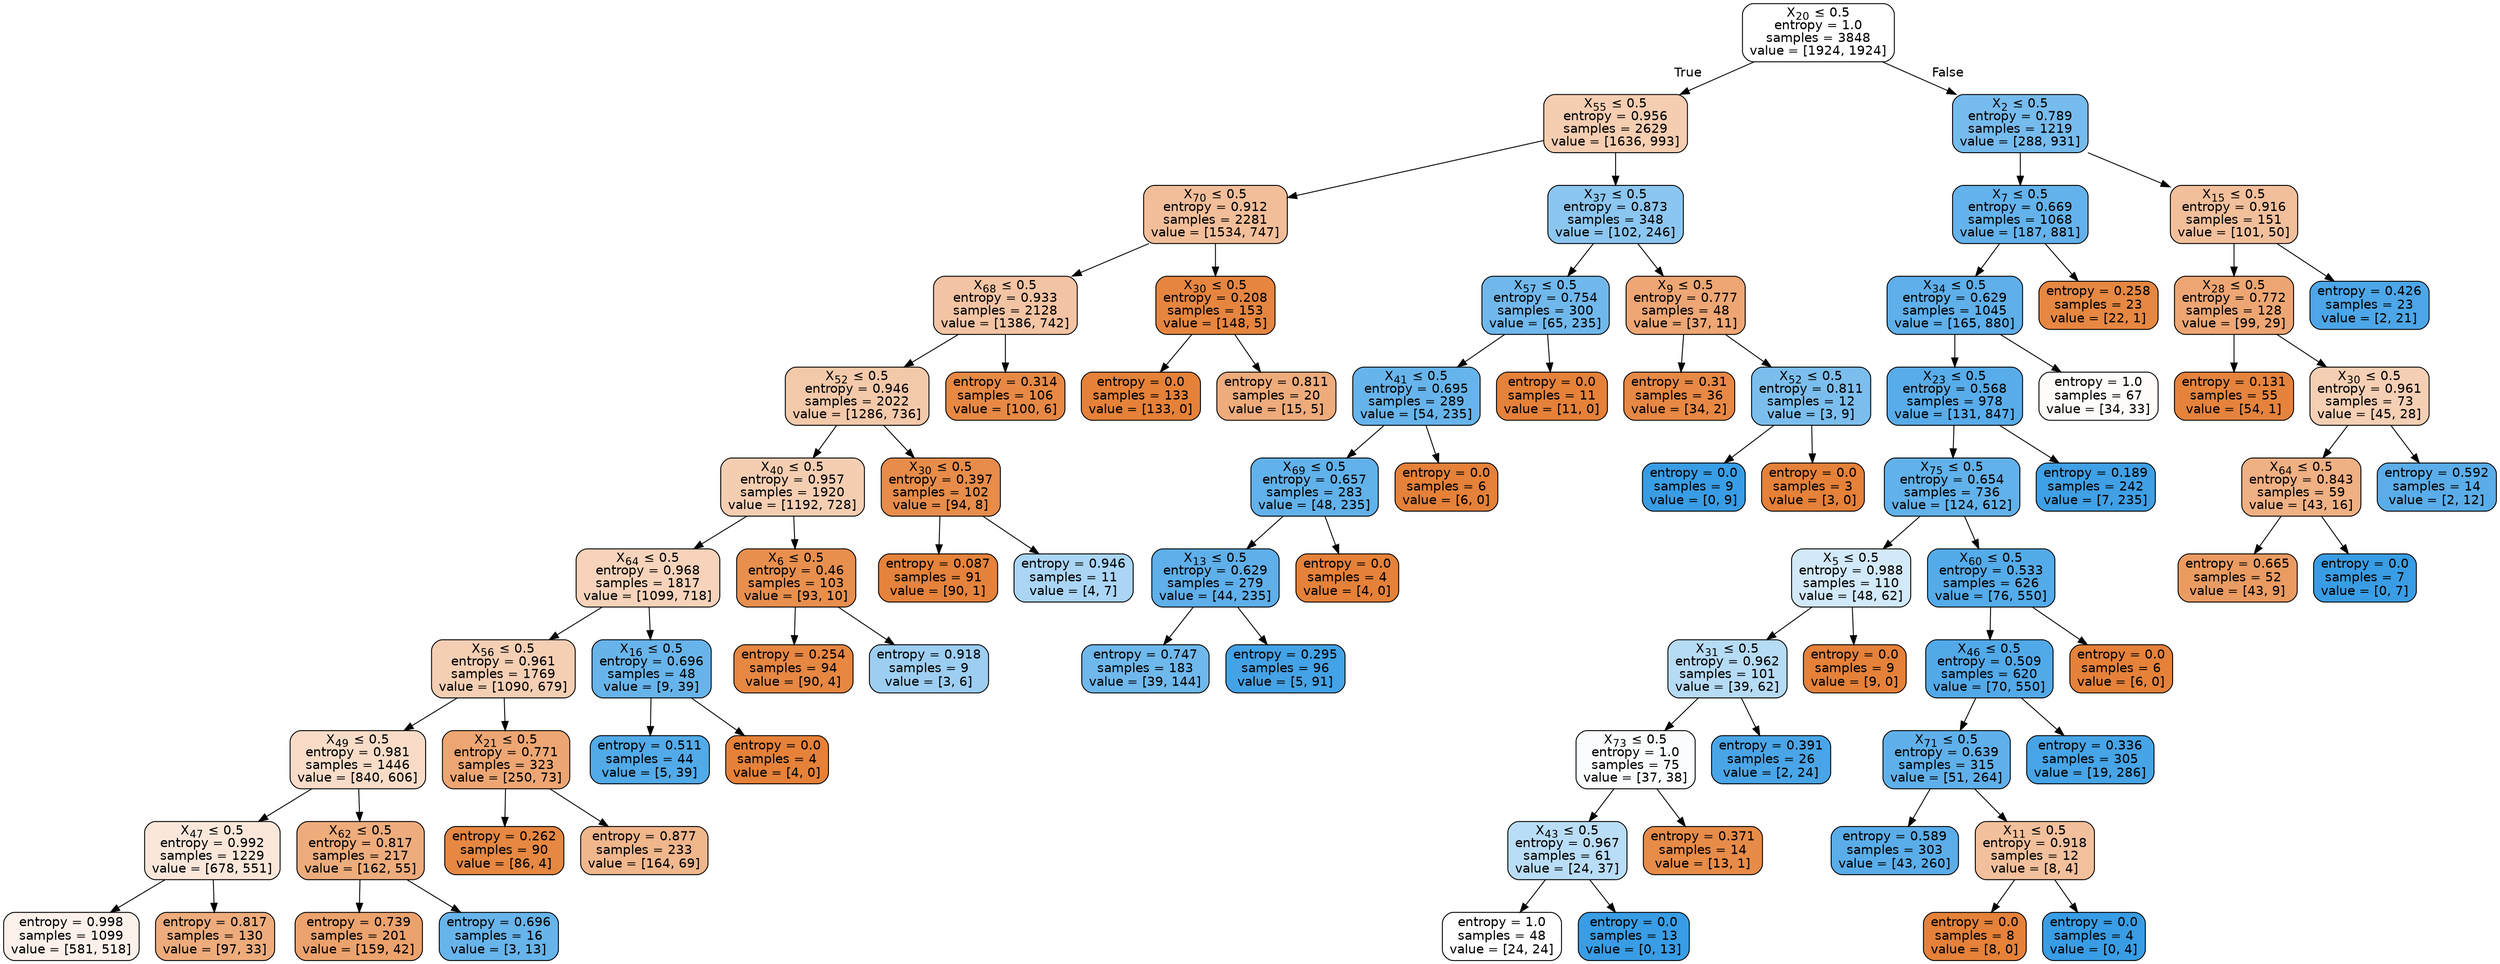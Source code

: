 digraph Tree {
node [shape=box, style="filled, rounded", color="black", fontname=helvetica] ;
edge [fontname=helvetica] ;
0 [label=<X<SUB>20</SUB> &le; 0.5<br/>entropy = 1.0<br/>samples = 3848<br/>value = [1924, 1924]>, fillcolor="#ffffff"] ;
1 [label=<X<SUB>55</SUB> &le; 0.5<br/>entropy = 0.956<br/>samples = 2629<br/>value = [1636, 993]>, fillcolor="#f5cdb1"] ;
0 -> 1 [labeldistance=2.5, labelangle=45, headlabel="True"] ;
2 [label=<X<SUB>70</SUB> &le; 0.5<br/>entropy = 0.912<br/>samples = 2281<br/>value = [1534, 747]>, fillcolor="#f2be99"] ;
1 -> 2 ;
3 [label=<X<SUB>68</SUB> &le; 0.5<br/>entropy = 0.933<br/>samples = 2128<br/>value = [1386, 742]>, fillcolor="#f3c4a3"] ;
2 -> 3 ;
4 [label=<X<SUB>52</SUB> &le; 0.5<br/>entropy = 0.946<br/>samples = 2022<br/>value = [1286, 736]>, fillcolor="#f4c9aa"] ;
3 -> 4 ;
5 [label=<X<SUB>40</SUB> &le; 0.5<br/>entropy = 0.957<br/>samples = 1920<br/>value = [1192, 728]>, fillcolor="#f5ceb2"] ;
4 -> 5 ;
6 [label=<X<SUB>64</SUB> &le; 0.5<br/>entropy = 0.968<br/>samples = 1817<br/>value = [1099, 718]>, fillcolor="#f6d3ba"] ;
5 -> 6 ;
7 [label=<X<SUB>56</SUB> &le; 0.5<br/>entropy = 0.961<br/>samples = 1769<br/>value = [1090, 679]>, fillcolor="#f5cfb4"] ;
6 -> 7 ;
8 [label=<X<SUB>49</SUB> &le; 0.5<br/>entropy = 0.981<br/>samples = 1446<br/>value = [840, 606]>, fillcolor="#f8dcc8"] ;
7 -> 8 ;
9 [label=<X<SUB>47</SUB> &le; 0.5<br/>entropy = 0.992<br/>samples = 1229<br/>value = [678, 551]>, fillcolor="#fae7da"] ;
8 -> 9 ;
10 [label=<entropy = 0.998<br/>samples = 1099<br/>value = [581, 518]>, fillcolor="#fcf1ea"] ;
9 -> 10 ;
11 [label=<entropy = 0.817<br/>samples = 130<br/>value = [97, 33]>, fillcolor="#eeac7c"] ;
9 -> 11 ;
12 [label=<X<SUB>62</SUB> &le; 0.5<br/>entropy = 0.817<br/>samples = 217<br/>value = [162, 55]>, fillcolor="#eeac7c"] ;
8 -> 12 ;
13 [label=<entropy = 0.739<br/>samples = 201<br/>value = [159, 42]>, fillcolor="#eca26d"] ;
12 -> 13 ;
14 [label=<entropy = 0.696<br/>samples = 16<br/>value = [3, 13]>, fillcolor="#67b4eb"] ;
12 -> 14 ;
15 [label=<X<SUB>21</SUB> &le; 0.5<br/>entropy = 0.771<br/>samples = 323<br/>value = [250, 73]>, fillcolor="#eda673"] ;
7 -> 15 ;
16 [label=<entropy = 0.262<br/>samples = 90<br/>value = [86, 4]>, fillcolor="#e68742"] ;
15 -> 16 ;
17 [label=<entropy = 0.877<br/>samples = 233<br/>value = [164, 69]>, fillcolor="#f0b68c"] ;
15 -> 17 ;
18 [label=<X<SUB>16</SUB> &le; 0.5<br/>entropy = 0.696<br/>samples = 48<br/>value = [9, 39]>, fillcolor="#67b4eb"] ;
6 -> 18 ;
19 [label=<entropy = 0.511<br/>samples = 44<br/>value = [5, 39]>, fillcolor="#52aae8"] ;
18 -> 19 ;
20 [label=<entropy = 0.0<br/>samples = 4<br/>value = [4, 0]>, fillcolor="#e58139"] ;
18 -> 20 ;
21 [label=<X<SUB>6</SUB> &le; 0.5<br/>entropy = 0.46<br/>samples = 103<br/>value = [93, 10]>, fillcolor="#e88f4e"] ;
5 -> 21 ;
22 [label=<entropy = 0.254<br/>samples = 94<br/>value = [90, 4]>, fillcolor="#e68742"] ;
21 -> 22 ;
23 [label=<entropy = 0.918<br/>samples = 9<br/>value = [3, 6]>, fillcolor="#9ccef2"] ;
21 -> 23 ;
24 [label=<X<SUB>30</SUB> &le; 0.5<br/>entropy = 0.397<br/>samples = 102<br/>value = [94, 8]>, fillcolor="#e78c4a"] ;
4 -> 24 ;
25 [label=<entropy = 0.087<br/>samples = 91<br/>value = [90, 1]>, fillcolor="#e5823b"] ;
24 -> 25 ;
26 [label=<entropy = 0.946<br/>samples = 11<br/>value = [4, 7]>, fillcolor="#aad5f4"] ;
24 -> 26 ;
27 [label=<entropy = 0.314<br/>samples = 106<br/>value = [100, 6]>, fillcolor="#e78945"] ;
3 -> 27 ;
28 [label=<X<SUB>30</SUB> &le; 0.5<br/>entropy = 0.208<br/>samples = 153<br/>value = [148, 5]>, fillcolor="#e68540"] ;
2 -> 28 ;
29 [label=<entropy = 0.0<br/>samples = 133<br/>value = [133, 0]>, fillcolor="#e58139"] ;
28 -> 29 ;
30 [label=<entropy = 0.811<br/>samples = 20<br/>value = [15, 5]>, fillcolor="#eeab7b"] ;
28 -> 30 ;
31 [label=<X<SUB>37</SUB> &le; 0.5<br/>entropy = 0.873<br/>samples = 348<br/>value = [102, 246]>, fillcolor="#8bc6f0"] ;
1 -> 31 ;
32 [label=<X<SUB>57</SUB> &le; 0.5<br/>entropy = 0.754<br/>samples = 300<br/>value = [65, 235]>, fillcolor="#70b8ec"] ;
31 -> 32 ;
33 [label=<X<SUB>41</SUB> &le; 0.5<br/>entropy = 0.695<br/>samples = 289<br/>value = [54, 235]>, fillcolor="#66b4eb"] ;
32 -> 33 ;
34 [label=<X<SUB>69</SUB> &le; 0.5<br/>entropy = 0.657<br/>samples = 283<br/>value = [48, 235]>, fillcolor="#61b1ea"] ;
33 -> 34 ;
35 [label=<X<SUB>13</SUB> &le; 0.5<br/>entropy = 0.629<br/>samples = 279<br/>value = [44, 235]>, fillcolor="#5eafea"] ;
34 -> 35 ;
36 [label=<entropy = 0.747<br/>samples = 183<br/>value = [39, 144]>, fillcolor="#6fb8ec"] ;
35 -> 36 ;
37 [label=<entropy = 0.295<br/>samples = 96<br/>value = [5, 91]>, fillcolor="#44a2e6"] ;
35 -> 37 ;
38 [label=<entropy = 0.0<br/>samples = 4<br/>value = [4, 0]>, fillcolor="#e58139"] ;
34 -> 38 ;
39 [label=<entropy = 0.0<br/>samples = 6<br/>value = [6, 0]>, fillcolor="#e58139"] ;
33 -> 39 ;
40 [label=<entropy = 0.0<br/>samples = 11<br/>value = [11, 0]>, fillcolor="#e58139"] ;
32 -> 40 ;
41 [label=<X<SUB>9</SUB> &le; 0.5<br/>entropy = 0.777<br/>samples = 48<br/>value = [37, 11]>, fillcolor="#eda674"] ;
31 -> 41 ;
42 [label=<entropy = 0.31<br/>samples = 36<br/>value = [34, 2]>, fillcolor="#e78845"] ;
41 -> 42 ;
43 [label=<X<SUB>52</SUB> &le; 0.5<br/>entropy = 0.811<br/>samples = 12<br/>value = [3, 9]>, fillcolor="#7bbeee"] ;
41 -> 43 ;
44 [label=<entropy = 0.0<br/>samples = 9<br/>value = [0, 9]>, fillcolor="#399de5"] ;
43 -> 44 ;
45 [label=<entropy = 0.0<br/>samples = 3<br/>value = [3, 0]>, fillcolor="#e58139"] ;
43 -> 45 ;
46 [label=<X<SUB>2</SUB> &le; 0.5<br/>entropy = 0.789<br/>samples = 1219<br/>value = [288, 931]>, fillcolor="#76bbed"] ;
0 -> 46 [labeldistance=2.5, labelangle=-45, headlabel="False"] ;
47 [label=<X<SUB>7</SUB> &le; 0.5<br/>entropy = 0.669<br/>samples = 1068<br/>value = [187, 881]>, fillcolor="#63b2eb"] ;
46 -> 47 ;
48 [label=<X<SUB>34</SUB> &le; 0.5<br/>entropy = 0.629<br/>samples = 1045<br/>value = [165, 880]>, fillcolor="#5eafea"] ;
47 -> 48 ;
49 [label=<X<SUB>23</SUB> &le; 0.5<br/>entropy = 0.568<br/>samples = 978<br/>value = [131, 847]>, fillcolor="#58ace9"] ;
48 -> 49 ;
50 [label=<X<SUB>75</SUB> &le; 0.5<br/>entropy = 0.654<br/>samples = 736<br/>value = [124, 612]>, fillcolor="#61b1ea"] ;
49 -> 50 ;
51 [label=<X<SUB>5</SUB> &le; 0.5<br/>entropy = 0.988<br/>samples = 110<br/>value = [48, 62]>, fillcolor="#d2e9f9"] ;
50 -> 51 ;
52 [label=<X<SUB>31</SUB> &le; 0.5<br/>entropy = 0.962<br/>samples = 101<br/>value = [39, 62]>, fillcolor="#b6dbf5"] ;
51 -> 52 ;
53 [label=<X<SUB>73</SUB> &le; 0.5<br/>entropy = 1.0<br/>samples = 75<br/>value = [37, 38]>, fillcolor="#fafcfe"] ;
52 -> 53 ;
54 [label=<X<SUB>43</SUB> &le; 0.5<br/>entropy = 0.967<br/>samples = 61<br/>value = [24, 37]>, fillcolor="#b9ddf6"] ;
53 -> 54 ;
55 [label=<entropy = 1.0<br/>samples = 48<br/>value = [24, 24]>, fillcolor="#ffffff"] ;
54 -> 55 ;
56 [label=<entropy = 0.0<br/>samples = 13<br/>value = [0, 13]>, fillcolor="#399de5"] ;
54 -> 56 ;
57 [label=<entropy = 0.371<br/>samples = 14<br/>value = [13, 1]>, fillcolor="#e78b48"] ;
53 -> 57 ;
58 [label=<entropy = 0.391<br/>samples = 26<br/>value = [2, 24]>, fillcolor="#49a5e7"] ;
52 -> 58 ;
59 [label=<entropy = 0.0<br/>samples = 9<br/>value = [9, 0]>, fillcolor="#e58139"] ;
51 -> 59 ;
60 [label=<X<SUB>60</SUB> &le; 0.5<br/>entropy = 0.533<br/>samples = 626<br/>value = [76, 550]>, fillcolor="#54abe9"] ;
50 -> 60 ;
61 [label=<X<SUB>46</SUB> &le; 0.5<br/>entropy = 0.509<br/>samples = 620<br/>value = [70, 550]>, fillcolor="#52a9e8"] ;
60 -> 61 ;
62 [label=<X<SUB>71</SUB> &le; 0.5<br/>entropy = 0.639<br/>samples = 315<br/>value = [51, 264]>, fillcolor="#5fb0ea"] ;
61 -> 62 ;
63 [label=<entropy = 0.589<br/>samples = 303<br/>value = [43, 260]>, fillcolor="#5aade9"] ;
62 -> 63 ;
64 [label=<X<SUB>11</SUB> &le; 0.5<br/>entropy = 0.918<br/>samples = 12<br/>value = [8, 4]>, fillcolor="#f2c09c"] ;
62 -> 64 ;
65 [label=<entropy = 0.0<br/>samples = 8<br/>value = [8, 0]>, fillcolor="#e58139"] ;
64 -> 65 ;
66 [label=<entropy = 0.0<br/>samples = 4<br/>value = [0, 4]>, fillcolor="#399de5"] ;
64 -> 66 ;
67 [label=<entropy = 0.336<br/>samples = 305<br/>value = [19, 286]>, fillcolor="#46a4e7"] ;
61 -> 67 ;
68 [label=<entropy = 0.0<br/>samples = 6<br/>value = [6, 0]>, fillcolor="#e58139"] ;
60 -> 68 ;
69 [label=<entropy = 0.189<br/>samples = 242<br/>value = [7, 235]>, fillcolor="#3fa0e6"] ;
49 -> 69 ;
70 [label=<entropy = 1.0<br/>samples = 67<br/>value = [34, 33]>, fillcolor="#fefbf9"] ;
48 -> 70 ;
71 [label=<entropy = 0.258<br/>samples = 23<br/>value = [22, 1]>, fillcolor="#e68742"] ;
47 -> 71 ;
72 [label=<X<SUB>15</SUB> &le; 0.5<br/>entropy = 0.916<br/>samples = 151<br/>value = [101, 50]>, fillcolor="#f2bf9b"] ;
46 -> 72 ;
73 [label=<X<SUB>28</SUB> &le; 0.5<br/>entropy = 0.772<br/>samples = 128<br/>value = [99, 29]>, fillcolor="#eda673"] ;
72 -> 73 ;
74 [label=<entropy = 0.131<br/>samples = 55<br/>value = [54, 1]>, fillcolor="#e5833d"] ;
73 -> 74 ;
75 [label=<X<SUB>30</SUB> &le; 0.5<br/>entropy = 0.961<br/>samples = 73<br/>value = [45, 28]>, fillcolor="#f5cfb4"] ;
73 -> 75 ;
76 [label=<X<SUB>64</SUB> &le; 0.5<br/>entropy = 0.843<br/>samples = 59<br/>value = [43, 16]>, fillcolor="#efb083"] ;
75 -> 76 ;
77 [label=<entropy = 0.665<br/>samples = 52<br/>value = [43, 9]>, fillcolor="#ea9b62"] ;
76 -> 77 ;
78 [label=<entropy = 0.0<br/>samples = 7<br/>value = [0, 7]>, fillcolor="#399de5"] ;
76 -> 78 ;
79 [label=<entropy = 0.592<br/>samples = 14<br/>value = [2, 12]>, fillcolor="#5aade9"] ;
75 -> 79 ;
80 [label=<entropy = 0.426<br/>samples = 23<br/>value = [2, 21]>, fillcolor="#4ca6e7"] ;
72 -> 80 ;
}